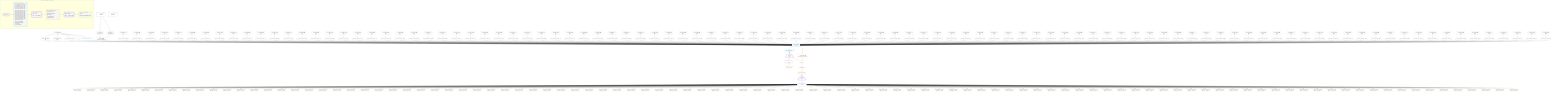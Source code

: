 %%{init: {'themeVariables': { 'fontSize': '12px'}}}%%
graph TD
    classDef path fill:#eee,stroke:#000,color:#000
    classDef plan fill:#fff,stroke-width:1px,color:#000
    classDef itemplan fill:#fff,stroke-width:2px,color:#000
    classDef unbatchedplan fill:#dff,stroke-width:1px,color:#000
    classDef sideeffectplan fill:#fcc,stroke-width:2px,color:#000
    classDef bucket fill:#f6f6f6,color:#000,stroke-width:2px,text-align:left


    %% plan dependencies
    Connection13{{"Connection[13∈0] ➊<br />ᐸ9ᐳ"}}:::plan
    Constant449{{"Constant[449∈0] ➊<br />ᐸ1ᐳ"}}:::plan
    Constant449 --> Connection13
    Connection26{{"Connection[26∈0] ➊<br />ᐸ22ᐳ"}}:::plan
    Constant449 --> Connection26
    Object12{{"Object[12∈0] ➊<br />ᐸ{pgSettings,withPgClient}ᐳ"}}:::plan
    Access10{{"Access[10∈0] ➊<br />ᐸ2.pgSettingsᐳ"}}:::plan
    Access11{{"Access[11∈0] ➊<br />ᐸ2.withPgClientᐳ"}}:::plan
    Access10 & Access11 --> Object12
    PgFromExpression35{{"PgFromExpression[35∈0] ➊"}}:::plan
    Constant449 --> PgFromExpression35
    PgFromExpression39{{"PgFromExpression[39∈0] ➊"}}:::plan
    Constant450{{"Constant[450∈0] ➊<br />ᐸ2ᐳ"}}:::plan
    Constant450 --> PgFromExpression39
    PgFromExpression43{{"PgFromExpression[43∈0] ➊"}}:::plan
    Constant451{{"Constant[451∈0] ➊<br />ᐸ3ᐳ"}}:::plan
    Constant451 --> PgFromExpression43
    PgFromExpression47{{"PgFromExpression[47∈0] ➊"}}:::plan
    Constant452{{"Constant[452∈0] ➊<br />ᐸ4ᐳ"}}:::plan
    Constant452 --> PgFromExpression47
    PgFromExpression51{{"PgFromExpression[51∈0] ➊"}}:::plan
    Constant453{{"Constant[453∈0] ➊<br />ᐸ5ᐳ"}}:::plan
    Constant453 --> PgFromExpression51
    PgFromExpression55{{"PgFromExpression[55∈0] ➊"}}:::plan
    Constant454{{"Constant[454∈0] ➊<br />ᐸ6ᐳ"}}:::plan
    Constant454 --> PgFromExpression55
    PgFromExpression59{{"PgFromExpression[59∈0] ➊"}}:::plan
    Constant455{{"Constant[455∈0] ➊<br />ᐸ7ᐳ"}}:::plan
    Constant455 --> PgFromExpression59
    PgFromExpression63{{"PgFromExpression[63∈0] ➊"}}:::plan
    Constant456{{"Constant[456∈0] ➊<br />ᐸ8ᐳ"}}:::plan
    Constant456 --> PgFromExpression63
    PgFromExpression67{{"PgFromExpression[67∈0] ➊"}}:::plan
    Constant457{{"Constant[457∈0] ➊<br />ᐸ9ᐳ"}}:::plan
    Constant457 --> PgFromExpression67
    PgFromExpression71{{"PgFromExpression[71∈0] ➊"}}:::plan
    Constant458{{"Constant[458∈0] ➊<br />ᐸ10ᐳ"}}:::plan
    Constant458 --> PgFromExpression71
    PgFromExpression75{{"PgFromExpression[75∈0] ➊"}}:::plan
    Constant459{{"Constant[459∈0] ➊<br />ᐸ11ᐳ"}}:::plan
    Constant459 --> PgFromExpression75
    PgFromExpression79{{"PgFromExpression[79∈0] ➊"}}:::plan
    Constant460{{"Constant[460∈0] ➊<br />ᐸ12ᐳ"}}:::plan
    Constant460 --> PgFromExpression79
    PgFromExpression83{{"PgFromExpression[83∈0] ➊"}}:::plan
    Constant461{{"Constant[461∈0] ➊<br />ᐸ13ᐳ"}}:::plan
    Constant461 --> PgFromExpression83
    PgFromExpression87{{"PgFromExpression[87∈0] ➊"}}:::plan
    Constant462{{"Constant[462∈0] ➊<br />ᐸ14ᐳ"}}:::plan
    Constant462 --> PgFromExpression87
    PgFromExpression91{{"PgFromExpression[91∈0] ➊"}}:::plan
    Constant463{{"Constant[463∈0] ➊<br />ᐸ15ᐳ"}}:::plan
    Constant463 --> PgFromExpression91
    PgFromExpression95{{"PgFromExpression[95∈0] ➊"}}:::plan
    Constant464{{"Constant[464∈0] ➊<br />ᐸ16ᐳ"}}:::plan
    Constant464 --> PgFromExpression95
    PgFromExpression99{{"PgFromExpression[99∈0] ➊"}}:::plan
    Constant465{{"Constant[465∈0] ➊<br />ᐸ17ᐳ"}}:::plan
    Constant465 --> PgFromExpression99
    PgFromExpression103{{"PgFromExpression[103∈0] ➊"}}:::plan
    Constant466{{"Constant[466∈0] ➊<br />ᐸ18ᐳ"}}:::plan
    Constant466 --> PgFromExpression103
    PgFromExpression107{{"PgFromExpression[107∈0] ➊"}}:::plan
    Constant467{{"Constant[467∈0] ➊<br />ᐸ19ᐳ"}}:::plan
    Constant467 --> PgFromExpression107
    PgFromExpression111{{"PgFromExpression[111∈0] ➊"}}:::plan
    Constant468{{"Constant[468∈0] ➊<br />ᐸ20ᐳ"}}:::plan
    Constant468 --> PgFromExpression111
    PgFromExpression115{{"PgFromExpression[115∈0] ➊"}}:::plan
    Constant469{{"Constant[469∈0] ➊<br />ᐸ21ᐳ"}}:::plan
    Constant469 --> PgFromExpression115
    PgFromExpression119{{"PgFromExpression[119∈0] ➊"}}:::plan
    Constant470{{"Constant[470∈0] ➊<br />ᐸ22ᐳ"}}:::plan
    Constant470 --> PgFromExpression119
    PgFromExpression123{{"PgFromExpression[123∈0] ➊"}}:::plan
    Constant471{{"Constant[471∈0] ➊<br />ᐸ23ᐳ"}}:::plan
    Constant471 --> PgFromExpression123
    PgFromExpression127{{"PgFromExpression[127∈0] ➊"}}:::plan
    Constant472{{"Constant[472∈0] ➊<br />ᐸ24ᐳ"}}:::plan
    Constant472 --> PgFromExpression127
    PgFromExpression131{{"PgFromExpression[131∈0] ➊"}}:::plan
    Constant473{{"Constant[473∈0] ➊<br />ᐸ25ᐳ"}}:::plan
    Constant473 --> PgFromExpression131
    PgFromExpression135{{"PgFromExpression[135∈0] ➊"}}:::plan
    Constant474{{"Constant[474∈0] ➊<br />ᐸ26ᐳ"}}:::plan
    Constant474 --> PgFromExpression135
    PgFromExpression139{{"PgFromExpression[139∈0] ➊"}}:::plan
    Constant475{{"Constant[475∈0] ➊<br />ᐸ27ᐳ"}}:::plan
    Constant475 --> PgFromExpression139
    PgFromExpression143{{"PgFromExpression[143∈0] ➊"}}:::plan
    Constant476{{"Constant[476∈0] ➊<br />ᐸ28ᐳ"}}:::plan
    Constant476 --> PgFromExpression143
    PgFromExpression147{{"PgFromExpression[147∈0] ➊"}}:::plan
    Constant477{{"Constant[477∈0] ➊<br />ᐸ29ᐳ"}}:::plan
    Constant477 --> PgFromExpression147
    PgFromExpression151{{"PgFromExpression[151∈0] ➊"}}:::plan
    Constant478{{"Constant[478∈0] ➊<br />ᐸ30ᐳ"}}:::plan
    Constant478 --> PgFromExpression151
    PgFromExpression155{{"PgFromExpression[155∈0] ➊"}}:::plan
    Constant479{{"Constant[479∈0] ➊<br />ᐸ31ᐳ"}}:::plan
    Constant479 --> PgFromExpression155
    PgFromExpression159{{"PgFromExpression[159∈0] ➊"}}:::plan
    Constant480{{"Constant[480∈0] ➊<br />ᐸ32ᐳ"}}:::plan
    Constant480 --> PgFromExpression159
    PgFromExpression163{{"PgFromExpression[163∈0] ➊"}}:::plan
    Constant481{{"Constant[481∈0] ➊<br />ᐸ33ᐳ"}}:::plan
    Constant481 --> PgFromExpression163
    PgFromExpression167{{"PgFromExpression[167∈0] ➊"}}:::plan
    Constant482{{"Constant[482∈0] ➊<br />ᐸ34ᐳ"}}:::plan
    Constant482 --> PgFromExpression167
    PgFromExpression171{{"PgFromExpression[171∈0] ➊"}}:::plan
    Constant483{{"Constant[483∈0] ➊<br />ᐸ35ᐳ"}}:::plan
    Constant483 --> PgFromExpression171
    PgFromExpression175{{"PgFromExpression[175∈0] ➊"}}:::plan
    Constant484{{"Constant[484∈0] ➊<br />ᐸ36ᐳ"}}:::plan
    Constant484 --> PgFromExpression175
    PgFromExpression179{{"PgFromExpression[179∈0] ➊"}}:::plan
    Constant485{{"Constant[485∈0] ➊<br />ᐸ37ᐳ"}}:::plan
    Constant485 --> PgFromExpression179
    PgFromExpression183{{"PgFromExpression[183∈0] ➊"}}:::plan
    Constant486{{"Constant[486∈0] ➊<br />ᐸ38ᐳ"}}:::plan
    Constant486 --> PgFromExpression183
    PgFromExpression187{{"PgFromExpression[187∈0] ➊"}}:::plan
    Constant487{{"Constant[487∈0] ➊<br />ᐸ39ᐳ"}}:::plan
    Constant487 --> PgFromExpression187
    PgFromExpression191{{"PgFromExpression[191∈0] ➊"}}:::plan
    Constant488{{"Constant[488∈0] ➊<br />ᐸ40ᐳ"}}:::plan
    Constant488 --> PgFromExpression191
    PgFromExpression195{{"PgFromExpression[195∈0] ➊"}}:::plan
    Constant489{{"Constant[489∈0] ➊<br />ᐸ41ᐳ"}}:::plan
    Constant489 --> PgFromExpression195
    PgFromExpression199{{"PgFromExpression[199∈0] ➊"}}:::plan
    Constant490{{"Constant[490∈0] ➊<br />ᐸ42ᐳ"}}:::plan
    Constant490 --> PgFromExpression199
    PgFromExpression203{{"PgFromExpression[203∈0] ➊"}}:::plan
    Constant491{{"Constant[491∈0] ➊<br />ᐸ43ᐳ"}}:::plan
    Constant491 --> PgFromExpression203
    PgFromExpression207{{"PgFromExpression[207∈0] ➊"}}:::plan
    Constant492{{"Constant[492∈0] ➊<br />ᐸ44ᐳ"}}:::plan
    Constant492 --> PgFromExpression207
    PgFromExpression211{{"PgFromExpression[211∈0] ➊"}}:::plan
    Constant493{{"Constant[493∈0] ➊<br />ᐸ45ᐳ"}}:::plan
    Constant493 --> PgFromExpression211
    PgFromExpression215{{"PgFromExpression[215∈0] ➊"}}:::plan
    Constant494{{"Constant[494∈0] ➊<br />ᐸ46ᐳ"}}:::plan
    Constant494 --> PgFromExpression215
    PgFromExpression219{{"PgFromExpression[219∈0] ➊"}}:::plan
    Constant495{{"Constant[495∈0] ➊<br />ᐸ47ᐳ"}}:::plan
    Constant495 --> PgFromExpression219
    PgFromExpression223{{"PgFromExpression[223∈0] ➊"}}:::plan
    Constant496{{"Constant[496∈0] ➊<br />ᐸ48ᐳ"}}:::plan
    Constant496 --> PgFromExpression223
    PgFromExpression227{{"PgFromExpression[227∈0] ➊"}}:::plan
    Constant497{{"Constant[497∈0] ➊<br />ᐸ49ᐳ"}}:::plan
    Constant497 --> PgFromExpression227
    PgFromExpression231{{"PgFromExpression[231∈0] ➊"}}:::plan
    Constant498{{"Constant[498∈0] ➊<br />ᐸ50ᐳ"}}:::plan
    Constant498 --> PgFromExpression231
    PgFromExpression235{{"PgFromExpression[235∈0] ➊"}}:::plan
    Constant499{{"Constant[499∈0] ➊<br />ᐸ51ᐳ"}}:::plan
    Constant499 --> PgFromExpression235
    PgFromExpression239{{"PgFromExpression[239∈0] ➊"}}:::plan
    Constant500{{"Constant[500∈0] ➊<br />ᐸ52ᐳ"}}:::plan
    Constant500 --> PgFromExpression239
    PgFromExpression243{{"PgFromExpression[243∈0] ➊"}}:::plan
    Constant501{{"Constant[501∈0] ➊<br />ᐸ53ᐳ"}}:::plan
    Constant501 --> PgFromExpression243
    PgFromExpression247{{"PgFromExpression[247∈0] ➊"}}:::plan
    Constant502{{"Constant[502∈0] ➊<br />ᐸ54ᐳ"}}:::plan
    Constant502 --> PgFromExpression247
    PgFromExpression251{{"PgFromExpression[251∈0] ➊"}}:::plan
    Constant503{{"Constant[503∈0] ➊<br />ᐸ55ᐳ"}}:::plan
    Constant503 --> PgFromExpression251
    PgFromExpression255{{"PgFromExpression[255∈0] ➊"}}:::plan
    Constant504{{"Constant[504∈0] ➊<br />ᐸ56ᐳ"}}:::plan
    Constant504 --> PgFromExpression255
    PgFromExpression259{{"PgFromExpression[259∈0] ➊"}}:::plan
    Constant505{{"Constant[505∈0] ➊<br />ᐸ57ᐳ"}}:::plan
    Constant505 --> PgFromExpression259
    PgFromExpression263{{"PgFromExpression[263∈0] ➊"}}:::plan
    Constant506{{"Constant[506∈0] ➊<br />ᐸ58ᐳ"}}:::plan
    Constant506 --> PgFromExpression263
    PgFromExpression267{{"PgFromExpression[267∈0] ➊"}}:::plan
    Constant507{{"Constant[507∈0] ➊<br />ᐸ59ᐳ"}}:::plan
    Constant507 --> PgFromExpression267
    PgFromExpression271{{"PgFromExpression[271∈0] ➊"}}:::plan
    Constant508{{"Constant[508∈0] ➊<br />ᐸ60ᐳ"}}:::plan
    Constant508 --> PgFromExpression271
    PgFromExpression275{{"PgFromExpression[275∈0] ➊"}}:::plan
    Constant509{{"Constant[509∈0] ➊<br />ᐸ61ᐳ"}}:::plan
    Constant509 --> PgFromExpression275
    PgFromExpression279{{"PgFromExpression[279∈0] ➊"}}:::plan
    Constant510{{"Constant[510∈0] ➊<br />ᐸ62ᐳ"}}:::plan
    Constant510 --> PgFromExpression279
    PgFromExpression283{{"PgFromExpression[283∈0] ➊"}}:::plan
    Constant511{{"Constant[511∈0] ➊<br />ᐸ63ᐳ"}}:::plan
    Constant511 --> PgFromExpression283
    PgFromExpression287{{"PgFromExpression[287∈0] ➊"}}:::plan
    Constant512{{"Constant[512∈0] ➊<br />ᐸ64ᐳ"}}:::plan
    Constant512 --> PgFromExpression287
    PgFromExpression291{{"PgFromExpression[291∈0] ➊"}}:::plan
    Constant513{{"Constant[513∈0] ➊<br />ᐸ65ᐳ"}}:::plan
    Constant513 --> PgFromExpression291
    PgFromExpression295{{"PgFromExpression[295∈0] ➊"}}:::plan
    Constant514{{"Constant[514∈0] ➊<br />ᐸ66ᐳ"}}:::plan
    Constant514 --> PgFromExpression295
    PgFromExpression299{{"PgFromExpression[299∈0] ➊"}}:::plan
    Constant515{{"Constant[515∈0] ➊<br />ᐸ67ᐳ"}}:::plan
    Constant515 --> PgFromExpression299
    PgFromExpression303{{"PgFromExpression[303∈0] ➊"}}:::plan
    Constant516{{"Constant[516∈0] ➊<br />ᐸ68ᐳ"}}:::plan
    Constant516 --> PgFromExpression303
    PgFromExpression307{{"PgFromExpression[307∈0] ➊"}}:::plan
    Constant517{{"Constant[517∈0] ➊<br />ᐸ69ᐳ"}}:::plan
    Constant517 --> PgFromExpression307
    PgFromExpression311{{"PgFromExpression[311∈0] ➊"}}:::plan
    Constant518{{"Constant[518∈0] ➊<br />ᐸ70ᐳ"}}:::plan
    Constant518 --> PgFromExpression311
    PgFromExpression315{{"PgFromExpression[315∈0] ➊"}}:::plan
    Constant519{{"Constant[519∈0] ➊<br />ᐸ71ᐳ"}}:::plan
    Constant519 --> PgFromExpression315
    PgFromExpression319{{"PgFromExpression[319∈0] ➊"}}:::plan
    Constant520{{"Constant[520∈0] ➊<br />ᐸ72ᐳ"}}:::plan
    Constant520 --> PgFromExpression319
    PgFromExpression323{{"PgFromExpression[323∈0] ➊"}}:::plan
    Constant521{{"Constant[521∈0] ➊<br />ᐸ73ᐳ"}}:::plan
    Constant521 --> PgFromExpression323
    PgFromExpression327{{"PgFromExpression[327∈0] ➊"}}:::plan
    Constant522{{"Constant[522∈0] ➊<br />ᐸ74ᐳ"}}:::plan
    Constant522 --> PgFromExpression327
    PgFromExpression331{{"PgFromExpression[331∈0] ➊"}}:::plan
    Constant523{{"Constant[523∈0] ➊<br />ᐸ75ᐳ"}}:::plan
    Constant523 --> PgFromExpression331
    PgFromExpression335{{"PgFromExpression[335∈0] ➊"}}:::plan
    Constant524{{"Constant[524∈0] ➊<br />ᐸ76ᐳ"}}:::plan
    Constant524 --> PgFromExpression335
    PgFromExpression339{{"PgFromExpression[339∈0] ➊"}}:::plan
    Constant525{{"Constant[525∈0] ➊<br />ᐸ77ᐳ"}}:::plan
    Constant525 --> PgFromExpression339
    PgFromExpression343{{"PgFromExpression[343∈0] ➊"}}:::plan
    Constant526{{"Constant[526∈0] ➊<br />ᐸ78ᐳ"}}:::plan
    Constant526 --> PgFromExpression343
    PgFromExpression347{{"PgFromExpression[347∈0] ➊"}}:::plan
    Constant527{{"Constant[527∈0] ➊<br />ᐸ79ᐳ"}}:::plan
    Constant527 --> PgFromExpression347
    PgFromExpression351{{"PgFromExpression[351∈0] ➊"}}:::plan
    Constant528{{"Constant[528∈0] ➊<br />ᐸ80ᐳ"}}:::plan
    Constant528 --> PgFromExpression351
    PgFromExpression355{{"PgFromExpression[355∈0] ➊"}}:::plan
    Constant529{{"Constant[529∈0] ➊<br />ᐸ81ᐳ"}}:::plan
    Constant529 --> PgFromExpression355
    PgFromExpression359{{"PgFromExpression[359∈0] ➊"}}:::plan
    Constant530{{"Constant[530∈0] ➊<br />ᐸ82ᐳ"}}:::plan
    Constant530 --> PgFromExpression359
    PgFromExpression363{{"PgFromExpression[363∈0] ➊"}}:::plan
    Constant531{{"Constant[531∈0] ➊<br />ᐸ83ᐳ"}}:::plan
    Constant531 --> PgFromExpression363
    PgFromExpression367{{"PgFromExpression[367∈0] ➊"}}:::plan
    Constant532{{"Constant[532∈0] ➊<br />ᐸ84ᐳ"}}:::plan
    Constant532 --> PgFromExpression367
    PgFromExpression371{{"PgFromExpression[371∈0] ➊"}}:::plan
    Constant533{{"Constant[533∈0] ➊<br />ᐸ85ᐳ"}}:::plan
    Constant533 --> PgFromExpression371
    PgFromExpression375{{"PgFromExpression[375∈0] ➊"}}:::plan
    Constant534{{"Constant[534∈0] ➊<br />ᐸ86ᐳ"}}:::plan
    Constant534 --> PgFromExpression375
    PgFromExpression379{{"PgFromExpression[379∈0] ➊"}}:::plan
    Constant535{{"Constant[535∈0] ➊<br />ᐸ87ᐳ"}}:::plan
    Constant535 --> PgFromExpression379
    PgFromExpression383{{"PgFromExpression[383∈0] ➊"}}:::plan
    Constant536{{"Constant[536∈0] ➊<br />ᐸ88ᐳ"}}:::plan
    Constant536 --> PgFromExpression383
    PgFromExpression387{{"PgFromExpression[387∈0] ➊"}}:::plan
    Constant537{{"Constant[537∈0] ➊<br />ᐸ89ᐳ"}}:::plan
    Constant537 --> PgFromExpression387
    PgFromExpression391{{"PgFromExpression[391∈0] ➊"}}:::plan
    Constant538{{"Constant[538∈0] ➊<br />ᐸ90ᐳ"}}:::plan
    Constant538 --> PgFromExpression391
    PgFromExpression395{{"PgFromExpression[395∈0] ➊"}}:::plan
    Constant539{{"Constant[539∈0] ➊<br />ᐸ91ᐳ"}}:::plan
    Constant539 --> PgFromExpression395
    PgFromExpression399{{"PgFromExpression[399∈0] ➊"}}:::plan
    Constant540{{"Constant[540∈0] ➊<br />ᐸ92ᐳ"}}:::plan
    Constant540 --> PgFromExpression399
    PgFromExpression403{{"PgFromExpression[403∈0] ➊"}}:::plan
    Constant541{{"Constant[541∈0] ➊<br />ᐸ93ᐳ"}}:::plan
    Constant541 --> PgFromExpression403
    PgFromExpression407{{"PgFromExpression[407∈0] ➊"}}:::plan
    Constant542{{"Constant[542∈0] ➊<br />ᐸ94ᐳ"}}:::plan
    Constant542 --> PgFromExpression407
    PgFromExpression411{{"PgFromExpression[411∈0] ➊"}}:::plan
    Constant543{{"Constant[543∈0] ➊<br />ᐸ95ᐳ"}}:::plan
    Constant543 --> PgFromExpression411
    PgFromExpression415{{"PgFromExpression[415∈0] ➊"}}:::plan
    Constant544{{"Constant[544∈0] ➊<br />ᐸ96ᐳ"}}:::plan
    Constant544 --> PgFromExpression415
    PgFromExpression419{{"PgFromExpression[419∈0] ➊"}}:::plan
    Constant545{{"Constant[545∈0] ➊<br />ᐸ97ᐳ"}}:::plan
    Constant545 --> PgFromExpression419
    PgFromExpression423{{"PgFromExpression[423∈0] ➊"}}:::plan
    Constant546{{"Constant[546∈0] ➊<br />ᐸ98ᐳ"}}:::plan
    Constant546 --> PgFromExpression423
    PgFromExpression427{{"PgFromExpression[427∈0] ➊"}}:::plan
    Constant547{{"Constant[547∈0] ➊<br />ᐸ99ᐳ"}}:::plan
    Constant547 --> PgFromExpression427
    PgFromExpression431{{"PgFromExpression[431∈0] ➊"}}:::plan
    Constant548{{"Constant[548∈0] ➊<br />ᐸ100ᐳ"}}:::plan
    Constant548 --> PgFromExpression431
    PgFromExpression435{{"PgFromExpression[435∈0] ➊"}}:::plan
    Constant549{{"Constant[549∈0] ➊<br />ᐸ101ᐳ"}}:::plan
    Constant549 --> PgFromExpression435
    PgFromExpression439{{"PgFromExpression[439∈0] ➊"}}:::plan
    Constant550{{"Constant[550∈0] ➊<br />ᐸ102ᐳ"}}:::plan
    Constant550 --> PgFromExpression439
    PgFromExpression443{{"PgFromExpression[443∈0] ➊"}}:::plan
    Constant551{{"Constant[551∈0] ➊<br />ᐸ103ᐳ"}}:::plan
    Constant551 --> PgFromExpression443
    __Value2["__Value[2∈0] ➊<br />ᐸcontextᐳ"]:::plan
    __Value2 --> Access10
    __Value2 --> Access11
    __Value4["__Value[4∈0] ➊<br />ᐸrootValueᐳ"]:::plan
    PgSelect15[["PgSelect[15∈1] ➊<br />ᐸpersonᐳ"]]:::plan
    PgSelectInlineApply445["PgSelectInlineApply[445∈1] ➊"]:::plan
    Object12 & Connection13 & Constant449 & PgFromExpression35 & PgFromExpression39 & PgFromExpression43 & PgFromExpression47 & PgFromExpression51 & PgFromExpression55 & PgFromExpression59 & PgFromExpression63 & PgFromExpression67 & PgFromExpression71 & PgFromExpression75 & PgFromExpression79 & PgFromExpression83 & PgFromExpression87 & PgFromExpression91 & PgFromExpression95 & PgFromExpression99 & PgFromExpression103 & PgFromExpression107 & PgFromExpression111 & PgFromExpression115 & PgFromExpression119 & PgFromExpression123 & PgFromExpression127 & PgFromExpression131 & PgFromExpression135 & PgFromExpression139 & PgFromExpression143 & PgFromExpression147 & PgFromExpression151 & PgFromExpression155 & PgFromExpression159 & PgFromExpression163 & PgFromExpression167 & PgFromExpression171 & PgFromExpression175 & PgFromExpression179 & PgFromExpression183 & PgFromExpression187 & PgFromExpression191 & PgFromExpression195 & PgFromExpression199 & PgFromExpression203 & PgFromExpression207 & PgFromExpression211 & PgFromExpression215 & PgFromExpression219 & PgFromExpression223 & PgFromExpression227 & PgFromExpression231 & PgFromExpression235 & PgFromExpression239 & PgFromExpression243 & PgFromExpression247 & PgFromExpression251 & PgFromExpression255 & PgFromExpression259 & PgFromExpression263 & PgFromExpression267 & PgFromExpression271 & PgFromExpression275 & PgFromExpression279 & PgFromExpression283 & PgFromExpression287 & PgFromExpression291 & PgFromExpression295 & PgFromExpression299 & PgFromExpression303 & PgFromExpression307 & PgFromExpression311 & PgFromExpression315 & PgFromExpression319 & PgFromExpression323 & PgFromExpression327 & PgFromExpression331 & PgFromExpression335 & PgFromExpression339 & PgFromExpression343 & PgFromExpression347 & PgFromExpression351 & PgFromExpression355 & PgFromExpression359 & PgFromExpression363 & PgFromExpression367 & PgFromExpression371 & PgFromExpression375 & PgFromExpression379 & PgFromExpression383 & PgFromExpression387 & PgFromExpression391 & PgFromExpression395 & PgFromExpression399 & PgFromExpression403 & PgFromExpression407 & PgFromExpression411 & PgFromExpression415 & PgFromExpression419 & PgFromExpression423 & PgFromExpression427 & PgFromExpression431 & PgFromExpression435 & PgFromExpression439 & PgFromExpression443 & PgSelectInlineApply445 --> PgSelect15
    Constant449 --> PgSelectInlineApply445
    PgSelectRows16[["PgSelectRows[16∈1] ➊"]]:::plan
    PgSelect15 --> PgSelectRows16
    __Item17[/"__Item[17∈2]<br />ᐸ16ᐳ"\]:::itemplan
    PgSelectRows16 ==> __Item17
    PgSelectSingle18{{"PgSelectSingle[18∈2]<br />ᐸpersonᐳ"}}:::plan
    __Item17 --> PgSelectSingle18
    List447{{"List[447∈3]<br />ᐸ17,446ᐳ"}}:::plan
    Access446{{"Access[446∈3] ➊<br />ᐸ15.m.subqueryDetailsFor28ᐳ"}}:::plan
    __Item17 & Access446 --> List447
    PgClassExpression19{{"PgClassExpression[19∈3]<br />ᐸ__person__.”id”ᐳ"}}:::plan
    PgSelectSingle18 --> PgClassExpression19
    PgSelectRows29[["PgSelectRows[29∈3]"]]:::plan
    Lambda448{{"Lambda[448∈3]"}}:::plan
    Lambda448 --> PgSelectRows29
    PgSelect15 --> Access446
    List447 --> Lambda448
    __Item30[/"__Item[30∈4]<br />ᐸ29ᐳ"\]:::itemplan
    PgSelectRows29 ==> __Item30
    PgSelectSingle31{{"PgSelectSingle[31∈4]<br />ᐸpostᐳ"}}:::plan
    __Item30 --> PgSelectSingle31
    PgClassExpression32{{"PgClassExpression[32∈5]<br />ᐸ__post__.”headline”ᐳ"}}:::plan
    PgSelectSingle31 --> PgClassExpression32
    PgClassExpression36{{"PgClassExpression[36∈5]<br />ᐸ(1/0) /* E...ferred! */ᐳ"}}:::plan
    PgSelectSingle31 --> PgClassExpression36
    PgClassExpression40{{"PgClassExpression[40∈5]<br />ᐸ(1/0) /* E...ferred! */ᐳ"}}:::plan
    PgSelectSingle31 --> PgClassExpression40
    PgClassExpression44{{"PgClassExpression[44∈5]<br />ᐸ(1/0) /* E...ferred! */ᐳ"}}:::plan
    PgSelectSingle31 --> PgClassExpression44
    PgClassExpression48{{"PgClassExpression[48∈5]<br />ᐸ(1/0) /* E...ferred! */ᐳ"}}:::plan
    PgSelectSingle31 --> PgClassExpression48
    PgClassExpression52{{"PgClassExpression[52∈5]<br />ᐸ(1/0) /* E...ferred! */ᐳ"}}:::plan
    PgSelectSingle31 --> PgClassExpression52
    PgClassExpression56{{"PgClassExpression[56∈5]<br />ᐸ(1/0) /* E...ferred! */ᐳ"}}:::plan
    PgSelectSingle31 --> PgClassExpression56
    PgClassExpression60{{"PgClassExpression[60∈5]<br />ᐸ(1/0) /* E...ferred! */ᐳ"}}:::plan
    PgSelectSingle31 --> PgClassExpression60
    PgClassExpression64{{"PgClassExpression[64∈5]<br />ᐸ(1/0) /* E...ferred! */ᐳ"}}:::plan
    PgSelectSingle31 --> PgClassExpression64
    PgClassExpression68{{"PgClassExpression[68∈5]<br />ᐸ(1/0) /* E...ferred! */ᐳ"}}:::plan
    PgSelectSingle31 --> PgClassExpression68
    PgClassExpression72{{"PgClassExpression[72∈5]<br />ᐸ(1/0) /* E...ferred! */ᐳ"}}:::plan
    PgSelectSingle31 --> PgClassExpression72
    PgClassExpression76{{"PgClassExpression[76∈5]<br />ᐸ(1/0) /* E...ferred! */ᐳ"}}:::plan
    PgSelectSingle31 --> PgClassExpression76
    PgClassExpression80{{"PgClassExpression[80∈5]<br />ᐸ(1/0) /* E...ferred! */ᐳ"}}:::plan
    PgSelectSingle31 --> PgClassExpression80
    PgClassExpression84{{"PgClassExpression[84∈5]<br />ᐸ(1/0) /* E...ferred! */ᐳ"}}:::plan
    PgSelectSingle31 --> PgClassExpression84
    PgClassExpression88{{"PgClassExpression[88∈5]<br />ᐸ(1/0) /* E...ferred! */ᐳ"}}:::plan
    PgSelectSingle31 --> PgClassExpression88
    PgClassExpression92{{"PgClassExpression[92∈5]<br />ᐸ(1/0) /* E...ferred! */ᐳ"}}:::plan
    PgSelectSingle31 --> PgClassExpression92
    PgClassExpression96{{"PgClassExpression[96∈5]<br />ᐸ(1/0) /* E...ferred! */ᐳ"}}:::plan
    PgSelectSingle31 --> PgClassExpression96
    PgClassExpression100{{"PgClassExpression[100∈5]<br />ᐸ(1/0) /* E...ferred! */ᐳ"}}:::plan
    PgSelectSingle31 --> PgClassExpression100
    PgClassExpression104{{"PgClassExpression[104∈5]<br />ᐸ(1/0) /* E...ferred! */ᐳ"}}:::plan
    PgSelectSingle31 --> PgClassExpression104
    PgClassExpression108{{"PgClassExpression[108∈5]<br />ᐸ(1/0) /* E...ferred! */ᐳ"}}:::plan
    PgSelectSingle31 --> PgClassExpression108
    PgClassExpression112{{"PgClassExpression[112∈5]<br />ᐸ(1/0) /* E...ferred! */ᐳ"}}:::plan
    PgSelectSingle31 --> PgClassExpression112
    PgClassExpression116{{"PgClassExpression[116∈5]<br />ᐸ(1/0) /* E...ferred! */ᐳ"}}:::plan
    PgSelectSingle31 --> PgClassExpression116
    PgClassExpression120{{"PgClassExpression[120∈5]<br />ᐸ(1/0) /* E...ferred! */ᐳ"}}:::plan
    PgSelectSingle31 --> PgClassExpression120
    PgClassExpression124{{"PgClassExpression[124∈5]<br />ᐸ(1/0) /* E...ferred! */ᐳ"}}:::plan
    PgSelectSingle31 --> PgClassExpression124
    PgClassExpression128{{"PgClassExpression[128∈5]<br />ᐸ(1/0) /* E...ferred! */ᐳ"}}:::plan
    PgSelectSingle31 --> PgClassExpression128
    PgClassExpression132{{"PgClassExpression[132∈5]<br />ᐸ(1/0) /* E...ferred! */ᐳ"}}:::plan
    PgSelectSingle31 --> PgClassExpression132
    PgClassExpression136{{"PgClassExpression[136∈5]<br />ᐸ(1/0) /* E...ferred! */ᐳ"}}:::plan
    PgSelectSingle31 --> PgClassExpression136
    PgClassExpression140{{"PgClassExpression[140∈5]<br />ᐸ(1/0) /* E...ferred! */ᐳ"}}:::plan
    PgSelectSingle31 --> PgClassExpression140
    PgClassExpression144{{"PgClassExpression[144∈5]<br />ᐸ(1/0) /* E...ferred! */ᐳ"}}:::plan
    PgSelectSingle31 --> PgClassExpression144
    PgClassExpression148{{"PgClassExpression[148∈5]<br />ᐸ(1/0) /* E...ferred! */ᐳ"}}:::plan
    PgSelectSingle31 --> PgClassExpression148
    PgClassExpression152{{"PgClassExpression[152∈5]<br />ᐸ(1/0) /* E...ferred! */ᐳ"}}:::plan
    PgSelectSingle31 --> PgClassExpression152
    PgClassExpression156{{"PgClassExpression[156∈5]<br />ᐸ(1/0) /* E...ferred! */ᐳ"}}:::plan
    PgSelectSingle31 --> PgClassExpression156
    PgClassExpression160{{"PgClassExpression[160∈5]<br />ᐸ(1/0) /* E...ferred! */ᐳ"}}:::plan
    PgSelectSingle31 --> PgClassExpression160
    PgClassExpression164{{"PgClassExpression[164∈5]<br />ᐸ(1/0) /* E...ferred! */ᐳ"}}:::plan
    PgSelectSingle31 --> PgClassExpression164
    PgClassExpression168{{"PgClassExpression[168∈5]<br />ᐸ(1/0) /* E...ferred! */ᐳ"}}:::plan
    PgSelectSingle31 --> PgClassExpression168
    PgClassExpression172{{"PgClassExpression[172∈5]<br />ᐸ(1/0) /* E...ferred! */ᐳ"}}:::plan
    PgSelectSingle31 --> PgClassExpression172
    PgClassExpression176{{"PgClassExpression[176∈5]<br />ᐸ(1/0) /* E...ferred! */ᐳ"}}:::plan
    PgSelectSingle31 --> PgClassExpression176
    PgClassExpression180{{"PgClassExpression[180∈5]<br />ᐸ(1/0) /* E...ferred! */ᐳ"}}:::plan
    PgSelectSingle31 --> PgClassExpression180
    PgClassExpression184{{"PgClassExpression[184∈5]<br />ᐸ(1/0) /* E...ferred! */ᐳ"}}:::plan
    PgSelectSingle31 --> PgClassExpression184
    PgClassExpression188{{"PgClassExpression[188∈5]<br />ᐸ(1/0) /* E...ferred! */ᐳ"}}:::plan
    PgSelectSingle31 --> PgClassExpression188
    PgClassExpression192{{"PgClassExpression[192∈5]<br />ᐸ(1/0) /* E...ferred! */ᐳ"}}:::plan
    PgSelectSingle31 --> PgClassExpression192
    PgClassExpression196{{"PgClassExpression[196∈5]<br />ᐸ(1/0) /* E...ferred! */ᐳ"}}:::plan
    PgSelectSingle31 --> PgClassExpression196
    PgClassExpression200{{"PgClassExpression[200∈5]<br />ᐸ(1/0) /* E...ferred! */ᐳ"}}:::plan
    PgSelectSingle31 --> PgClassExpression200
    PgClassExpression204{{"PgClassExpression[204∈5]<br />ᐸ(1/0) /* E...ferred! */ᐳ"}}:::plan
    PgSelectSingle31 --> PgClassExpression204
    PgClassExpression208{{"PgClassExpression[208∈5]<br />ᐸ(1/0) /* E...ferred! */ᐳ"}}:::plan
    PgSelectSingle31 --> PgClassExpression208
    PgClassExpression212{{"PgClassExpression[212∈5]<br />ᐸ(1/0) /* E...ferred! */ᐳ"}}:::plan
    PgSelectSingle31 --> PgClassExpression212
    PgClassExpression216{{"PgClassExpression[216∈5]<br />ᐸ(1/0) /* E...ferred! */ᐳ"}}:::plan
    PgSelectSingle31 --> PgClassExpression216
    PgClassExpression220{{"PgClassExpression[220∈5]<br />ᐸ(1/0) /* E...ferred! */ᐳ"}}:::plan
    PgSelectSingle31 --> PgClassExpression220
    PgClassExpression224{{"PgClassExpression[224∈5]<br />ᐸ(1/0) /* E...ferred! */ᐳ"}}:::plan
    PgSelectSingle31 --> PgClassExpression224
    PgClassExpression228{{"PgClassExpression[228∈5]<br />ᐸ(1/0) /* E...ferred! */ᐳ"}}:::plan
    PgSelectSingle31 --> PgClassExpression228
    PgClassExpression232{{"PgClassExpression[232∈5]<br />ᐸ(1/0) /* E...ferred! */ᐳ"}}:::plan
    PgSelectSingle31 --> PgClassExpression232
    PgClassExpression236{{"PgClassExpression[236∈5]<br />ᐸ(1/0) /* E...ferred! */ᐳ"}}:::plan
    PgSelectSingle31 --> PgClassExpression236
    PgClassExpression240{{"PgClassExpression[240∈5]<br />ᐸ(1/0) /* E...ferred! */ᐳ"}}:::plan
    PgSelectSingle31 --> PgClassExpression240
    PgClassExpression244{{"PgClassExpression[244∈5]<br />ᐸ(1/0) /* E...ferred! */ᐳ"}}:::plan
    PgSelectSingle31 --> PgClassExpression244
    PgClassExpression248{{"PgClassExpression[248∈5]<br />ᐸ(1/0) /* E...ferred! */ᐳ"}}:::plan
    PgSelectSingle31 --> PgClassExpression248
    PgClassExpression252{{"PgClassExpression[252∈5]<br />ᐸ(1/0) /* E...ferred! */ᐳ"}}:::plan
    PgSelectSingle31 --> PgClassExpression252
    PgClassExpression256{{"PgClassExpression[256∈5]<br />ᐸ(1/0) /* E...ferred! */ᐳ"}}:::plan
    PgSelectSingle31 --> PgClassExpression256
    PgClassExpression260{{"PgClassExpression[260∈5]<br />ᐸ(1/0) /* E...ferred! */ᐳ"}}:::plan
    PgSelectSingle31 --> PgClassExpression260
    PgClassExpression264{{"PgClassExpression[264∈5]<br />ᐸ(1/0) /* E...ferred! */ᐳ"}}:::plan
    PgSelectSingle31 --> PgClassExpression264
    PgClassExpression268{{"PgClassExpression[268∈5]<br />ᐸ(1/0) /* E...ferred! */ᐳ"}}:::plan
    PgSelectSingle31 --> PgClassExpression268
    PgClassExpression272{{"PgClassExpression[272∈5]<br />ᐸ(1/0) /* E...ferred! */ᐳ"}}:::plan
    PgSelectSingle31 --> PgClassExpression272
    PgClassExpression276{{"PgClassExpression[276∈5]<br />ᐸ(1/0) /* E...ferred! */ᐳ"}}:::plan
    PgSelectSingle31 --> PgClassExpression276
    PgClassExpression280{{"PgClassExpression[280∈5]<br />ᐸ(1/0) /* E...ferred! */ᐳ"}}:::plan
    PgSelectSingle31 --> PgClassExpression280
    PgClassExpression284{{"PgClassExpression[284∈5]<br />ᐸ(1/0) /* E...ferred! */ᐳ"}}:::plan
    PgSelectSingle31 --> PgClassExpression284
    PgClassExpression288{{"PgClassExpression[288∈5]<br />ᐸ(1/0) /* E...ferred! */ᐳ"}}:::plan
    PgSelectSingle31 --> PgClassExpression288
    PgClassExpression292{{"PgClassExpression[292∈5]<br />ᐸ(1/0) /* E...ferred! */ᐳ"}}:::plan
    PgSelectSingle31 --> PgClassExpression292
    PgClassExpression296{{"PgClassExpression[296∈5]<br />ᐸ(1/0) /* E...ferred! */ᐳ"}}:::plan
    PgSelectSingle31 --> PgClassExpression296
    PgClassExpression300{{"PgClassExpression[300∈5]<br />ᐸ(1/0) /* E...ferred! */ᐳ"}}:::plan
    PgSelectSingle31 --> PgClassExpression300
    PgClassExpression304{{"PgClassExpression[304∈5]<br />ᐸ(1/0) /* E...ferred! */ᐳ"}}:::plan
    PgSelectSingle31 --> PgClassExpression304
    PgClassExpression308{{"PgClassExpression[308∈5]<br />ᐸ(1/0) /* E...ferred! */ᐳ"}}:::plan
    PgSelectSingle31 --> PgClassExpression308
    PgClassExpression312{{"PgClassExpression[312∈5]<br />ᐸ(1/0) /* E...ferred! */ᐳ"}}:::plan
    PgSelectSingle31 --> PgClassExpression312
    PgClassExpression316{{"PgClassExpression[316∈5]<br />ᐸ(1/0) /* E...ferred! */ᐳ"}}:::plan
    PgSelectSingle31 --> PgClassExpression316
    PgClassExpression320{{"PgClassExpression[320∈5]<br />ᐸ(1/0) /* E...ferred! */ᐳ"}}:::plan
    PgSelectSingle31 --> PgClassExpression320
    PgClassExpression324{{"PgClassExpression[324∈5]<br />ᐸ(1/0) /* E...ferred! */ᐳ"}}:::plan
    PgSelectSingle31 --> PgClassExpression324
    PgClassExpression328{{"PgClassExpression[328∈5]<br />ᐸ(1/0) /* E...ferred! */ᐳ"}}:::plan
    PgSelectSingle31 --> PgClassExpression328
    PgClassExpression332{{"PgClassExpression[332∈5]<br />ᐸ(1/0) /* E...ferred! */ᐳ"}}:::plan
    PgSelectSingle31 --> PgClassExpression332
    PgClassExpression336{{"PgClassExpression[336∈5]<br />ᐸ(1/0) /* E...ferred! */ᐳ"}}:::plan
    PgSelectSingle31 --> PgClassExpression336
    PgClassExpression340{{"PgClassExpression[340∈5]<br />ᐸ(1/0) /* E...ferred! */ᐳ"}}:::plan
    PgSelectSingle31 --> PgClassExpression340
    PgClassExpression344{{"PgClassExpression[344∈5]<br />ᐸ(1/0) /* E...ferred! */ᐳ"}}:::plan
    PgSelectSingle31 --> PgClassExpression344
    PgClassExpression348{{"PgClassExpression[348∈5]<br />ᐸ(1/0) /* E...ferred! */ᐳ"}}:::plan
    PgSelectSingle31 --> PgClassExpression348
    PgClassExpression352{{"PgClassExpression[352∈5]<br />ᐸ(1/0) /* E...ferred! */ᐳ"}}:::plan
    PgSelectSingle31 --> PgClassExpression352
    PgClassExpression356{{"PgClassExpression[356∈5]<br />ᐸ(1/0) /* E...ferred! */ᐳ"}}:::plan
    PgSelectSingle31 --> PgClassExpression356
    PgClassExpression360{{"PgClassExpression[360∈5]<br />ᐸ(1/0) /* E...ferred! */ᐳ"}}:::plan
    PgSelectSingle31 --> PgClassExpression360
    PgClassExpression364{{"PgClassExpression[364∈5]<br />ᐸ(1/0) /* E...ferred! */ᐳ"}}:::plan
    PgSelectSingle31 --> PgClassExpression364
    PgClassExpression368{{"PgClassExpression[368∈5]<br />ᐸ(1/0) /* E...ferred! */ᐳ"}}:::plan
    PgSelectSingle31 --> PgClassExpression368
    PgClassExpression372{{"PgClassExpression[372∈5]<br />ᐸ(1/0) /* E...ferred! */ᐳ"}}:::plan
    PgSelectSingle31 --> PgClassExpression372
    PgClassExpression376{{"PgClassExpression[376∈5]<br />ᐸ(1/0) /* E...ferred! */ᐳ"}}:::plan
    PgSelectSingle31 --> PgClassExpression376
    PgClassExpression380{{"PgClassExpression[380∈5]<br />ᐸ(1/0) /* E...ferred! */ᐳ"}}:::plan
    PgSelectSingle31 --> PgClassExpression380
    PgClassExpression384{{"PgClassExpression[384∈5]<br />ᐸ(1/0) /* E...ferred! */ᐳ"}}:::plan
    PgSelectSingle31 --> PgClassExpression384
    PgClassExpression388{{"PgClassExpression[388∈5]<br />ᐸ(1/0) /* E...ferred! */ᐳ"}}:::plan
    PgSelectSingle31 --> PgClassExpression388
    PgClassExpression392{{"PgClassExpression[392∈5]<br />ᐸ(1/0) /* E...ferred! */ᐳ"}}:::plan
    PgSelectSingle31 --> PgClassExpression392
    PgClassExpression396{{"PgClassExpression[396∈5]<br />ᐸ(1/0) /* E...ferred! */ᐳ"}}:::plan
    PgSelectSingle31 --> PgClassExpression396
    PgClassExpression400{{"PgClassExpression[400∈5]<br />ᐸ(1/0) /* E...ferred! */ᐳ"}}:::plan
    PgSelectSingle31 --> PgClassExpression400
    PgClassExpression404{{"PgClassExpression[404∈5]<br />ᐸ(1/0) /* E...ferred! */ᐳ"}}:::plan
    PgSelectSingle31 --> PgClassExpression404
    PgClassExpression408{{"PgClassExpression[408∈5]<br />ᐸ(1/0) /* E...ferred! */ᐳ"}}:::plan
    PgSelectSingle31 --> PgClassExpression408
    PgClassExpression412{{"PgClassExpression[412∈5]<br />ᐸ(1/0) /* E...ferred! */ᐳ"}}:::plan
    PgSelectSingle31 --> PgClassExpression412
    PgClassExpression416{{"PgClassExpression[416∈5]<br />ᐸ(1/0) /* E...ferred! */ᐳ"}}:::plan
    PgSelectSingle31 --> PgClassExpression416
    PgClassExpression420{{"PgClassExpression[420∈5]<br />ᐸ(1/0) /* E...ferred! */ᐳ"}}:::plan
    PgSelectSingle31 --> PgClassExpression420
    PgClassExpression424{{"PgClassExpression[424∈5]<br />ᐸ(1/0) /* E...ferred! */ᐳ"}}:::plan
    PgSelectSingle31 --> PgClassExpression424
    PgClassExpression428{{"PgClassExpression[428∈5]<br />ᐸ(1/0) /* E...ferred! */ᐳ"}}:::plan
    PgSelectSingle31 --> PgClassExpression428
    PgClassExpression432{{"PgClassExpression[432∈5]<br />ᐸ(1/0) /* E...ferred! */ᐳ"}}:::plan
    PgSelectSingle31 --> PgClassExpression432
    PgClassExpression436{{"PgClassExpression[436∈5]<br />ᐸ(1/0) /* E...ferred! */ᐳ"}}:::plan
    PgSelectSingle31 --> PgClassExpression436
    PgClassExpression440{{"PgClassExpression[440∈5]<br />ᐸ(1/0) /* E...ferred! */ᐳ"}}:::plan
    PgSelectSingle31 --> PgClassExpression440
    PgClassExpression444{{"PgClassExpression[444∈5]<br />ᐸ(1/0) /* E...ferred! */ᐳ"}}:::plan
    PgSelectSingle31 --> PgClassExpression444

    %% define steps

    subgraph "Buckets for queries/v4/json-overflow-nested"
    Bucket0("Bucket 0 (root)"):::bucket
    classDef bucket0 stroke:#696969
    class Bucket0,__Value2,__Value4,Access10,Access11,Object12,Connection13,Connection26,PgFromExpression35,PgFromExpression39,PgFromExpression43,PgFromExpression47,PgFromExpression51,PgFromExpression55,PgFromExpression59,PgFromExpression63,PgFromExpression67,PgFromExpression71,PgFromExpression75,PgFromExpression79,PgFromExpression83,PgFromExpression87,PgFromExpression91,PgFromExpression95,PgFromExpression99,PgFromExpression103,PgFromExpression107,PgFromExpression111,PgFromExpression115,PgFromExpression119,PgFromExpression123,PgFromExpression127,PgFromExpression131,PgFromExpression135,PgFromExpression139,PgFromExpression143,PgFromExpression147,PgFromExpression151,PgFromExpression155,PgFromExpression159,PgFromExpression163,PgFromExpression167,PgFromExpression171,PgFromExpression175,PgFromExpression179,PgFromExpression183,PgFromExpression187,PgFromExpression191,PgFromExpression195,PgFromExpression199,PgFromExpression203,PgFromExpression207,PgFromExpression211,PgFromExpression215,PgFromExpression219,PgFromExpression223,PgFromExpression227,PgFromExpression231,PgFromExpression235,PgFromExpression239,PgFromExpression243,PgFromExpression247,PgFromExpression251,PgFromExpression255,PgFromExpression259,PgFromExpression263,PgFromExpression267,PgFromExpression271,PgFromExpression275,PgFromExpression279,PgFromExpression283,PgFromExpression287,PgFromExpression291,PgFromExpression295,PgFromExpression299,PgFromExpression303,PgFromExpression307,PgFromExpression311,PgFromExpression315,PgFromExpression319,PgFromExpression323,PgFromExpression327,PgFromExpression331,PgFromExpression335,PgFromExpression339,PgFromExpression343,PgFromExpression347,PgFromExpression351,PgFromExpression355,PgFromExpression359,PgFromExpression363,PgFromExpression367,PgFromExpression371,PgFromExpression375,PgFromExpression379,PgFromExpression383,PgFromExpression387,PgFromExpression391,PgFromExpression395,PgFromExpression399,PgFromExpression403,PgFromExpression407,PgFromExpression411,PgFromExpression415,PgFromExpression419,PgFromExpression423,PgFromExpression427,PgFromExpression431,PgFromExpression435,PgFromExpression439,PgFromExpression443,Constant449,Constant450,Constant451,Constant452,Constant453,Constant454,Constant455,Constant456,Constant457,Constant458,Constant459,Constant460,Constant461,Constant462,Constant463,Constant464,Constant465,Constant466,Constant467,Constant468,Constant469,Constant470,Constant471,Constant472,Constant473,Constant474,Constant475,Constant476,Constant477,Constant478,Constant479,Constant480,Constant481,Constant482,Constant483,Constant484,Constant485,Constant486,Constant487,Constant488,Constant489,Constant490,Constant491,Constant492,Constant493,Constant494,Constant495,Constant496,Constant497,Constant498,Constant499,Constant500,Constant501,Constant502,Constant503,Constant504,Constant505,Constant506,Constant507,Constant508,Constant509,Constant510,Constant511,Constant512,Constant513,Constant514,Constant515,Constant516,Constant517,Constant518,Constant519,Constant520,Constant521,Constant522,Constant523,Constant524,Constant525,Constant526,Constant527,Constant528,Constant529,Constant530,Constant531,Constant532,Constant533,Constant534,Constant535,Constant536,Constant537,Constant538,Constant539,Constant540,Constant541,Constant542,Constant543,Constant544,Constant545,Constant546,Constant547,Constant548,Constant549,Constant550,Constant551 bucket0
    Bucket1("Bucket 1 (nullableBoundary)<br />Deps: 12, 13, 449, 7, 35, 39, 43, 47, 51, 55, 59, 63, 67, 71, 75, 79, 83, 87, 91, 95, 99, 103, 107, 111, 115, 119, 123, 127, 131, 135, 139, 143, 147, 151, 155, 159, 163, 167, 171, 175, 179, 183, 187, 191, 195, 199, 203, 207, 211, 215, 219, 223, 227, 231, 235, 239, 243, 247, 251, 255, 259, 263, 267, 271, 275, 279, 283, 287, 291, 295, 299, 303, 307, 311, 315, 319, 323, 327, 331, 335, 339, 343, 347, 351, 355, 359, 363, 367, 371, 375, 379, 383, 387, 391, 395, 399, 403, 407, 411, 415, 419, 423, 427, 431, 435, 439, 443, 26<br /><br />ROOT Connectionᐸ9ᐳ[13]<br />1: PgSelectInlineApply[445]<br />2: PgSelect[15]<br />3: PgSelectRows[16]"):::bucket
    classDef bucket1 stroke:#00bfff
    class Bucket1,PgSelect15,PgSelectRows16,PgSelectInlineApply445 bucket1
    Bucket2("Bucket 2 (listItem)<br />Deps: 15, 26<br /><br />ROOT __Item{2}ᐸ16ᐳ[17]"):::bucket
    classDef bucket2 stroke:#7f007f
    class Bucket2,__Item17,PgSelectSingle18 bucket2
    Bucket3("Bucket 3 (nullableBoundary)<br />Deps: 18, 15, 17, 26<br /><br />ROOT PgSelectSingle{2}ᐸpersonᐳ[18]<br />1: <br />ᐳ: 19, 446, 447, 448<br />2: PgSelectRows[29]"):::bucket
    classDef bucket3 stroke:#ffa500
    class Bucket3,PgClassExpression19,PgSelectRows29,Access446,List447,Lambda448 bucket3
    Bucket4("Bucket 4 (listItem)<br /><br />ROOT __Item{4}ᐸ29ᐳ[30]"):::bucket
    classDef bucket4 stroke:#0000ff
    class Bucket4,__Item30,PgSelectSingle31 bucket4
    Bucket5("Bucket 5 (nullableBoundary)<br />Deps: 31<br /><br />ROOT PgSelectSingle{4}ᐸpostᐳ[31]"):::bucket
    classDef bucket5 stroke:#7fff00
    class Bucket5,PgClassExpression32,PgClassExpression36,PgClassExpression40,PgClassExpression44,PgClassExpression48,PgClassExpression52,PgClassExpression56,PgClassExpression60,PgClassExpression64,PgClassExpression68,PgClassExpression72,PgClassExpression76,PgClassExpression80,PgClassExpression84,PgClassExpression88,PgClassExpression92,PgClassExpression96,PgClassExpression100,PgClassExpression104,PgClassExpression108,PgClassExpression112,PgClassExpression116,PgClassExpression120,PgClassExpression124,PgClassExpression128,PgClassExpression132,PgClassExpression136,PgClassExpression140,PgClassExpression144,PgClassExpression148,PgClassExpression152,PgClassExpression156,PgClassExpression160,PgClassExpression164,PgClassExpression168,PgClassExpression172,PgClassExpression176,PgClassExpression180,PgClassExpression184,PgClassExpression188,PgClassExpression192,PgClassExpression196,PgClassExpression200,PgClassExpression204,PgClassExpression208,PgClassExpression212,PgClassExpression216,PgClassExpression220,PgClassExpression224,PgClassExpression228,PgClassExpression232,PgClassExpression236,PgClassExpression240,PgClassExpression244,PgClassExpression248,PgClassExpression252,PgClassExpression256,PgClassExpression260,PgClassExpression264,PgClassExpression268,PgClassExpression272,PgClassExpression276,PgClassExpression280,PgClassExpression284,PgClassExpression288,PgClassExpression292,PgClassExpression296,PgClassExpression300,PgClassExpression304,PgClassExpression308,PgClassExpression312,PgClassExpression316,PgClassExpression320,PgClassExpression324,PgClassExpression328,PgClassExpression332,PgClassExpression336,PgClassExpression340,PgClassExpression344,PgClassExpression348,PgClassExpression352,PgClassExpression356,PgClassExpression360,PgClassExpression364,PgClassExpression368,PgClassExpression372,PgClassExpression376,PgClassExpression380,PgClassExpression384,PgClassExpression388,PgClassExpression392,PgClassExpression396,PgClassExpression400,PgClassExpression404,PgClassExpression408,PgClassExpression412,PgClassExpression416,PgClassExpression420,PgClassExpression424,PgClassExpression428,PgClassExpression432,PgClassExpression436,PgClassExpression440,PgClassExpression444 bucket5
    Bucket0 --> Bucket1
    Bucket1 --> Bucket2
    Bucket2 --> Bucket3
    Bucket3 --> Bucket4
    Bucket4 --> Bucket5
    end